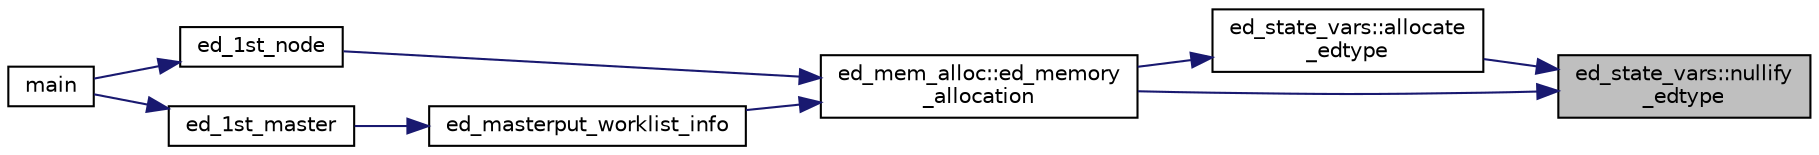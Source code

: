 digraph "ed_state_vars::nullify_edtype"
{
 // LATEX_PDF_SIZE
  edge [fontname="Helvetica",fontsize="10",labelfontname="Helvetica",labelfontsize="10"];
  node [fontname="Helvetica",fontsize="10",shape=record];
  rankdir="RL";
  Node1 [label="ed_state_vars::nullify\l_edtype",height=0.2,width=0.4,color="black", fillcolor="grey75", style="filled", fontcolor="black",tooltip="Nullifies all polygon pointers."];
  Node1 -> Node2 [dir="back",color="midnightblue",fontsize="10",style="solid"];
  Node2 [label="ed_state_vars::allocate\l_edtype",height=0.2,width=0.4,color="black", fillcolor="white", style="filled",URL="$namespaceed__state__vars.html#aa47dd5e1964efcbfa0844f75d1763ce5",tooltip="Allocates the polygon-level variables."];
  Node2 -> Node3 [dir="back",color="midnightblue",fontsize="10",style="solid"];
  Node3 [label="ed_mem_alloc::ed_memory\l_allocation",height=0.2,width=0.4,color="black", fillcolor="white", style="filled",URL="$namespaceed__mem__alloc.html#a410d759cf4e13ea20ace04982d91d9bb",tooltip=" "];
  Node3 -> Node4 [dir="back",color="midnightblue",fontsize="10",style="solid"];
  Node4 [label="ed_1st_node",height=0.2,width=0.4,color="black", fillcolor="white", style="filled",URL="$ed__1st_8_f90.html#a88c7eafef7545a0e8343dd5a148f8320",tooltip=" "];
  Node4 -> Node5 [dir="back",color="midnightblue",fontsize="10",style="solid"];
  Node5 [label="main",height=0.2,width=0.4,color="black", fillcolor="white", style="filled",URL="$edmain_8_f90.html#a8ec2266d83cd6c0b762cbcbc92c0af3d",tooltip=" "];
  Node3 -> Node6 [dir="back",color="midnightblue",fontsize="10",style="solid"];
  Node6 [label="ed_masterput_worklist_info",height=0.2,width=0.4,color="black", fillcolor="white", style="filled",URL="$ed__mpass__init_8_f90.html#a92ea90e711dba589f46d6e84f21526c8",tooltip=" "];
  Node6 -> Node7 [dir="back",color="midnightblue",fontsize="10",style="solid"];
  Node7 [label="ed_1st_master",height=0.2,width=0.4,color="black", fillcolor="white", style="filled",URL="$ed__1st_8_f90.html#a210220ea32a2360ac21ce627205a9316",tooltip=" "];
  Node7 -> Node5 [dir="back",color="midnightblue",fontsize="10",style="solid"];
  Node1 -> Node3 [dir="back",color="midnightblue",fontsize="10",style="solid"];
}

